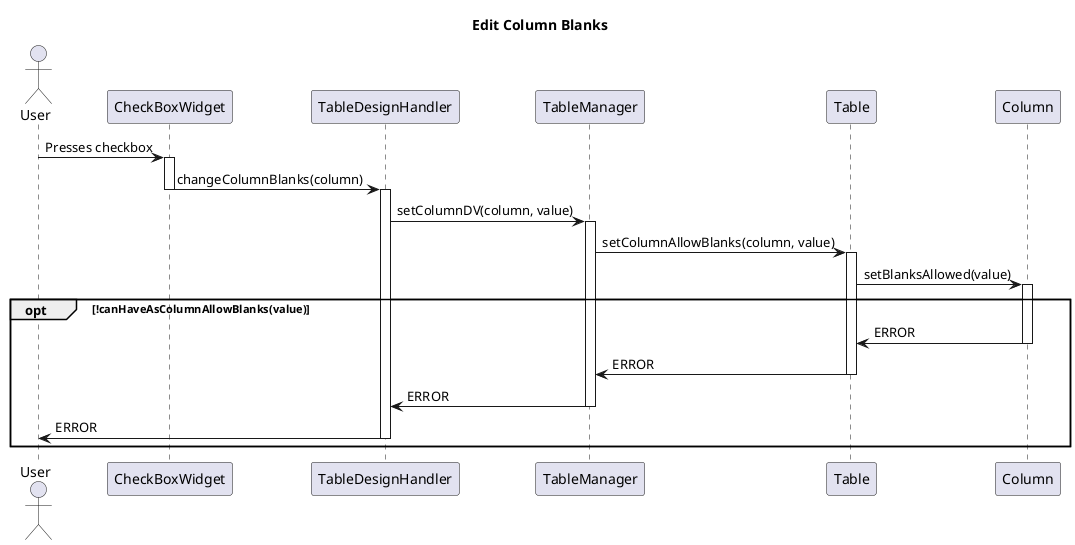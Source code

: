 @startuml
title Edit Column Blanks
Actor User


User->CheckBoxWidget: Presses checkbox
activate CheckBoxWidget
CheckBoxWidget -> TableDesignHandler: changeColumnBlanks(column)
deactivate
activate TableDesignHandler
TableDesignHandler -> TableManager: setColumnDV(column, value)
activate TableManager
TableManager -> Table: setColumnAllowBlanks(column, value)
activate Table
Table -> Column: setBlanksAllowed(value)
activate Column
opt !canHaveAsColumnAllowBlanks(value)
    Column -> Table: ERROR
    deactivate Column
    Table -> TableManager: ERROR
    deactivate Table
    TableManager -> TableDesignHandler: ERROR
    deactivate TableManager
    TableDesignHandler -> User: ERROR
    deactivate TableDesignHandler
end



@enduml